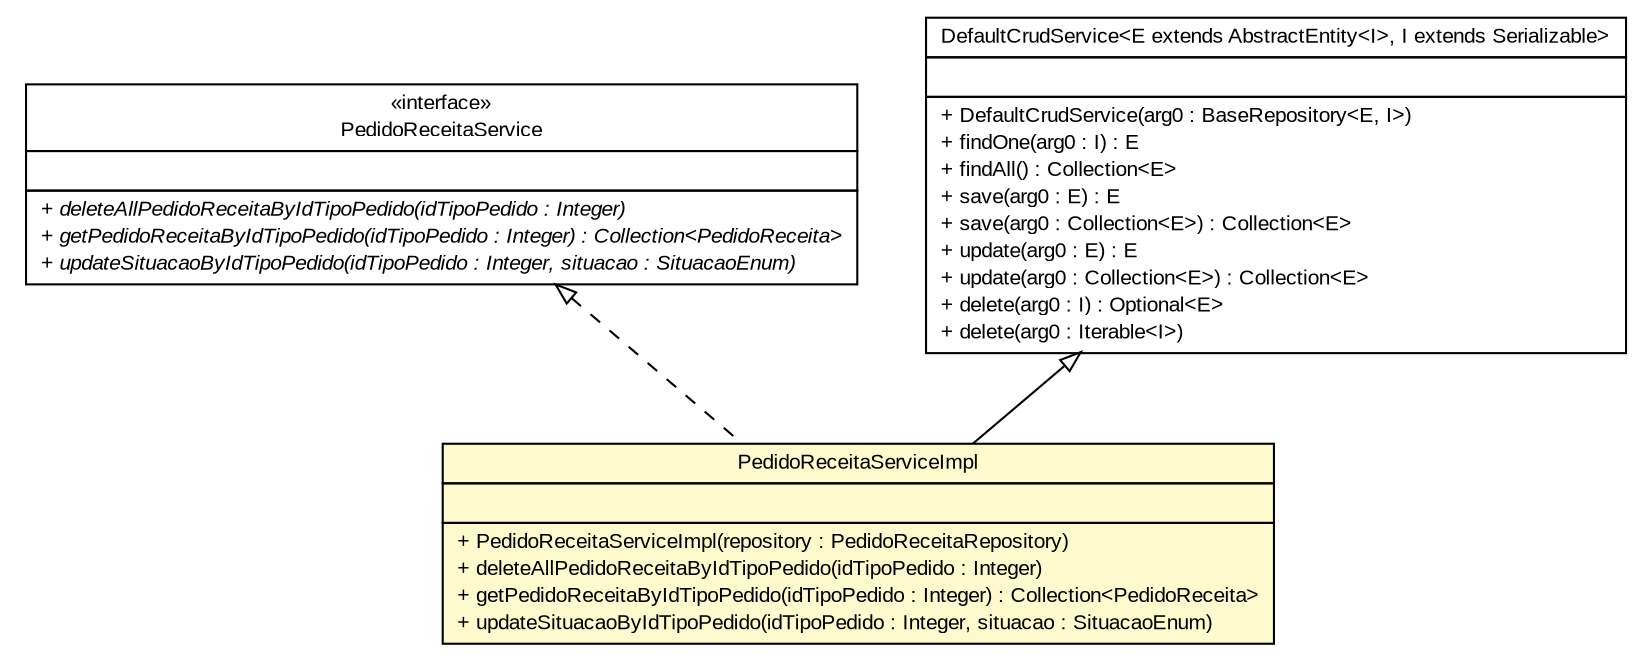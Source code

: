 #!/usr/local/bin/dot
#
# Class diagram 
# Generated by UMLGraph version R5_6 (http://www.umlgraph.org/)
#

digraph G {
	edge [fontname="arial",fontsize=10,labelfontname="arial",labelfontsize=10];
	node [fontname="arial",fontsize=10,shape=plaintext];
	nodesep=0.25;
	ranksep=0.5;
	// br.gov.to.sefaz.arr.parametros.business.service.PedidoReceitaService
	c93111 [label=<<table title="br.gov.to.sefaz.arr.parametros.business.service.PedidoReceitaService" border="0" cellborder="1" cellspacing="0" cellpadding="2" port="p" href="../PedidoReceitaService.html">
		<tr><td><table border="0" cellspacing="0" cellpadding="1">
<tr><td align="center" balign="center"> &#171;interface&#187; </td></tr>
<tr><td align="center" balign="center"> PedidoReceitaService </td></tr>
		</table></td></tr>
		<tr><td><table border="0" cellspacing="0" cellpadding="1">
<tr><td align="left" balign="left">  </td></tr>
		</table></td></tr>
		<tr><td><table border="0" cellspacing="0" cellpadding="1">
<tr><td align="left" balign="left"><font face="arial italic" point-size="10.0"> + deleteAllPedidoReceitaByIdTipoPedido(idTipoPedido : Integer) </font></td></tr>
<tr><td align="left" balign="left"><font face="arial italic" point-size="10.0"> + getPedidoReceitaByIdTipoPedido(idTipoPedido : Integer) : Collection&lt;PedidoReceita&gt; </font></td></tr>
<tr><td align="left" balign="left"><font face="arial italic" point-size="10.0"> + updateSituacaoByIdTipoPedido(idTipoPedido : Integer, situacao : SituacaoEnum) </font></td></tr>
		</table></td></tr>
		</table>>, URL="../PedidoReceitaService.html", fontname="arial", fontcolor="black", fontsize=10.0];
	// br.gov.to.sefaz.arr.parametros.business.service.impl.PedidoReceitaServiceImpl
	c93138 [label=<<table title="br.gov.to.sefaz.arr.parametros.business.service.impl.PedidoReceitaServiceImpl" border="0" cellborder="1" cellspacing="0" cellpadding="2" port="p" bgcolor="lemonChiffon" href="./PedidoReceitaServiceImpl.html">
		<tr><td><table border="0" cellspacing="0" cellpadding="1">
<tr><td align="center" balign="center"> PedidoReceitaServiceImpl </td></tr>
		</table></td></tr>
		<tr><td><table border="0" cellspacing="0" cellpadding="1">
<tr><td align="left" balign="left">  </td></tr>
		</table></td></tr>
		<tr><td><table border="0" cellspacing="0" cellpadding="1">
<tr><td align="left" balign="left"> + PedidoReceitaServiceImpl(repository : PedidoReceitaRepository) </td></tr>
<tr><td align="left" balign="left"> + deleteAllPedidoReceitaByIdTipoPedido(idTipoPedido : Integer) </td></tr>
<tr><td align="left" balign="left"> + getPedidoReceitaByIdTipoPedido(idTipoPedido : Integer) : Collection&lt;PedidoReceita&gt; </td></tr>
<tr><td align="left" balign="left"> + updateSituacaoByIdTipoPedido(idTipoPedido : Integer, situacao : SituacaoEnum) </td></tr>
		</table></td></tr>
		</table>>, URL="./PedidoReceitaServiceImpl.html", fontname="arial", fontcolor="black", fontsize=10.0];
	//br.gov.to.sefaz.arr.parametros.business.service.impl.PedidoReceitaServiceImpl extends br.gov.to.sefaz.business.service.impl.DefaultCrudService<br.gov.to.sefaz.arr.persistence.entity.PedidoReceita, br.gov.to.sefaz.arr.persistence.entity.PedidoReceitaPK>
	c93428:p -> c93138:p [dir=back,arrowtail=empty];
	//br.gov.to.sefaz.arr.parametros.business.service.impl.PedidoReceitaServiceImpl implements br.gov.to.sefaz.arr.parametros.business.service.PedidoReceitaService
	c93111:p -> c93138:p [dir=back,arrowtail=empty,style=dashed];
	// br.gov.to.sefaz.business.service.impl.DefaultCrudService<E extends br.gov.to.sefaz.persistence.entity.AbstractEntity<I>, I extends java.io.Serializable>
	c93428 [label=<<table title="br.gov.to.sefaz.business.service.impl.DefaultCrudService" border="0" cellborder="1" cellspacing="0" cellpadding="2" port="p" href="http://java.sun.com/j2se/1.4.2/docs/api/br/gov/to/sefaz/business/service/impl/DefaultCrudService.html">
		<tr><td><table border="0" cellspacing="0" cellpadding="1">
<tr><td align="center" balign="center"> DefaultCrudService&lt;E extends AbstractEntity&lt;I&gt;, I extends Serializable&gt; </td></tr>
		</table></td></tr>
		<tr><td><table border="0" cellspacing="0" cellpadding="1">
<tr><td align="left" balign="left">  </td></tr>
		</table></td></tr>
		<tr><td><table border="0" cellspacing="0" cellpadding="1">
<tr><td align="left" balign="left"> + DefaultCrudService(arg0 : BaseRepository&lt;E, I&gt;) </td></tr>
<tr><td align="left" balign="left"> + findOne(arg0 : I) : E </td></tr>
<tr><td align="left" balign="left"> + findAll() : Collection&lt;E&gt; </td></tr>
<tr><td align="left" balign="left"> + save(arg0 : E) : E </td></tr>
<tr><td align="left" balign="left"> + save(arg0 : Collection&lt;E&gt;) : Collection&lt;E&gt; </td></tr>
<tr><td align="left" balign="left"> + update(arg0 : E) : E </td></tr>
<tr><td align="left" balign="left"> + update(arg0 : Collection&lt;E&gt;) : Collection&lt;E&gt; </td></tr>
<tr><td align="left" balign="left"> + delete(arg0 : I) : Optional&lt;E&gt; </td></tr>
<tr><td align="left" balign="left"> + delete(arg0 : Iterable&lt;I&gt;) </td></tr>
		</table></td></tr>
		</table>>, URL="http://java.sun.com/j2se/1.4.2/docs/api/br/gov/to/sefaz/business/service/impl/DefaultCrudService.html", fontname="arial", fontcolor="black", fontsize=10.0];
}


